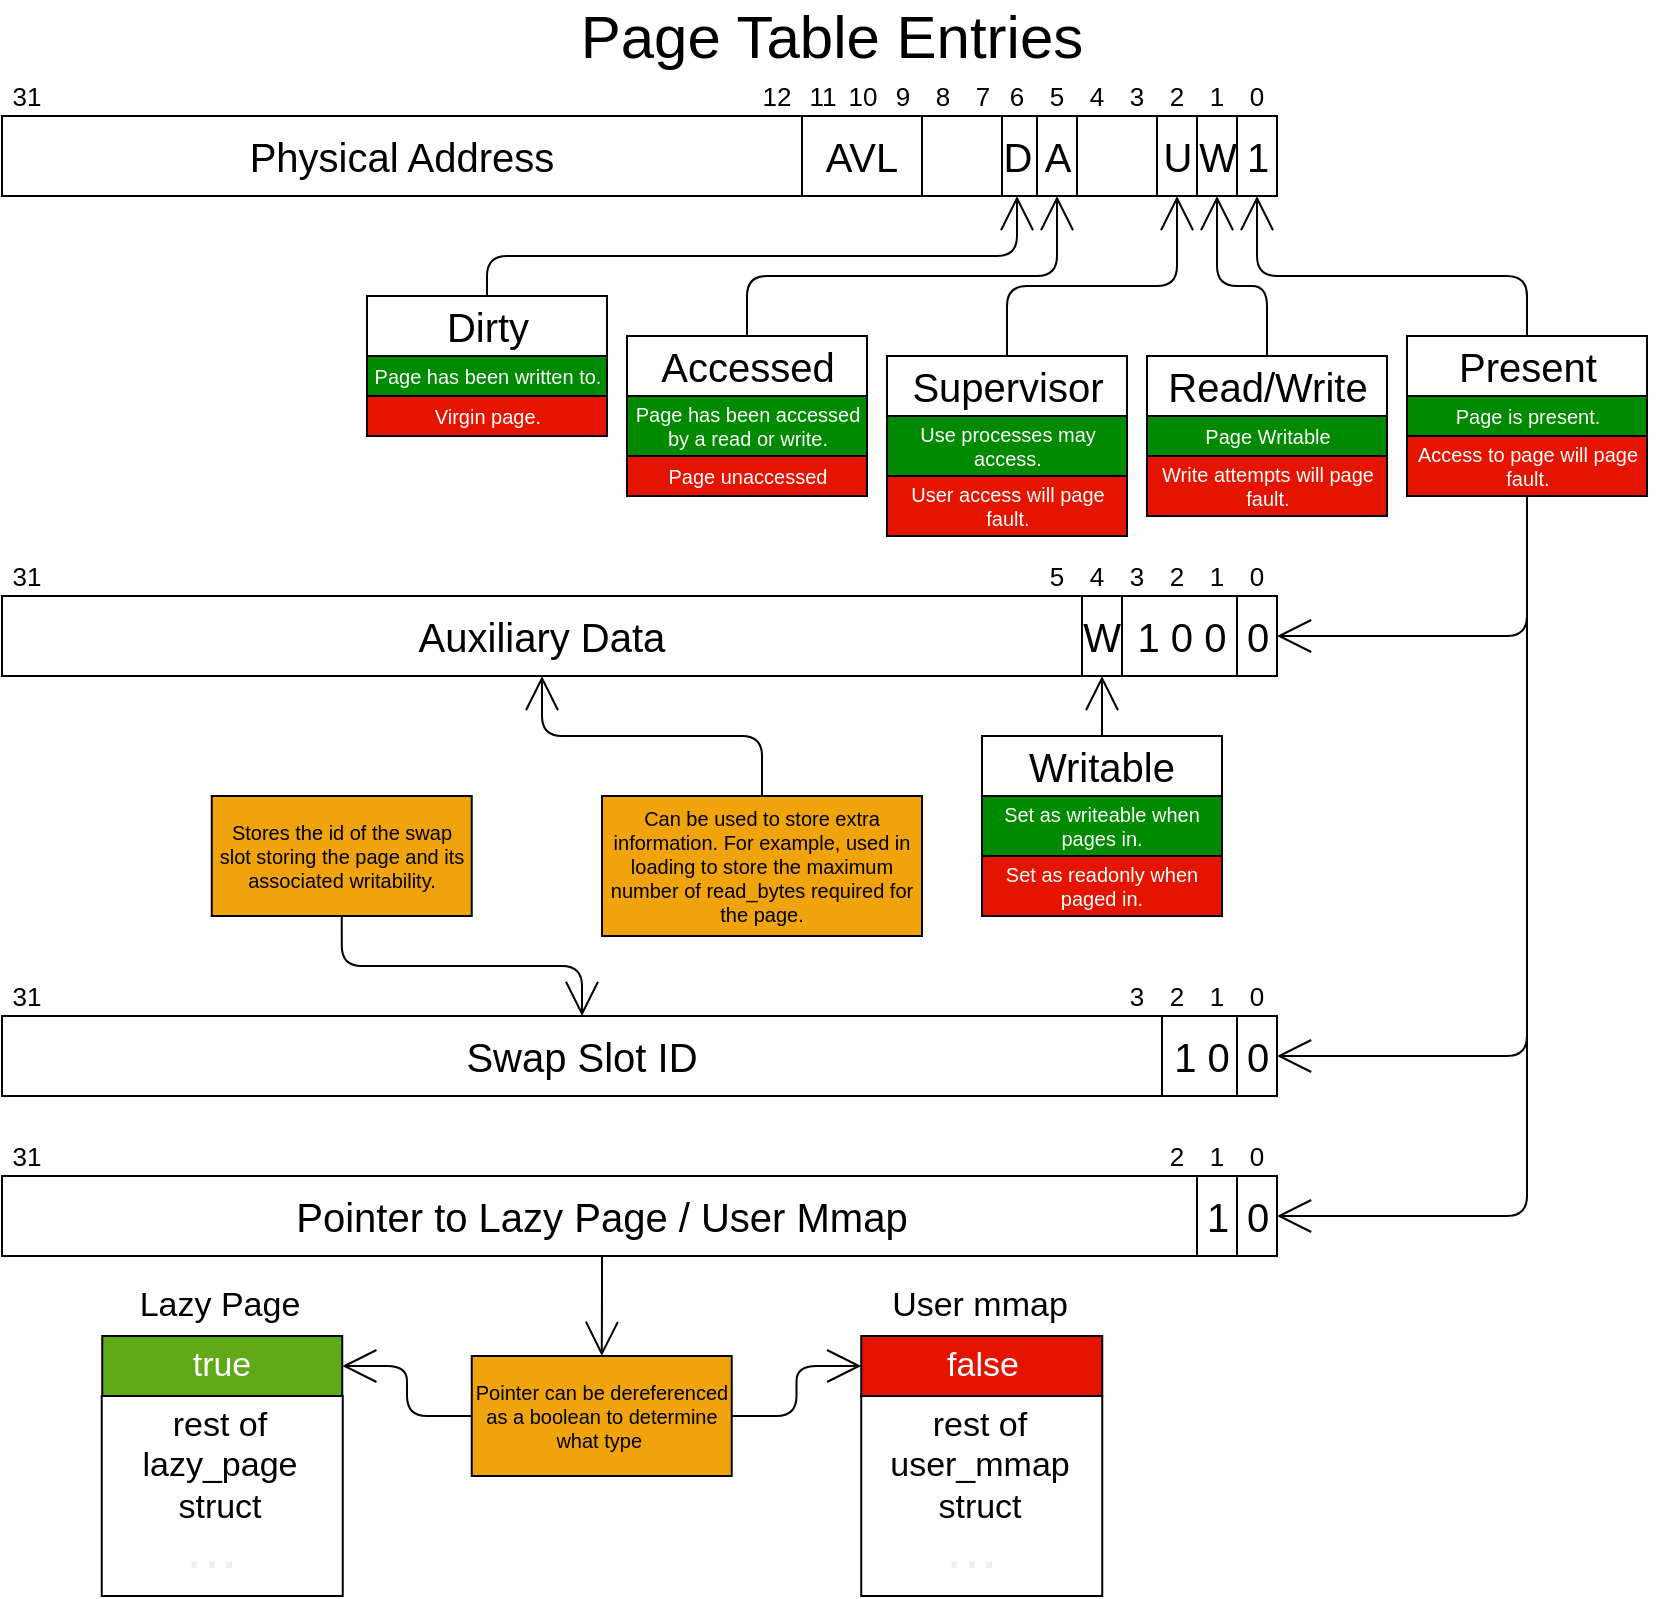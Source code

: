 <mxfile version="13.9.9" type="device"><diagram id="9B9COuPAdqvW3uFULZrX" name="Page-1"><mxGraphModel dx="1185" dy="685" grid="1" gridSize="10" guides="1" tooltips="1" connect="1" arrows="1" fold="1" page="1" pageScale="1" pageWidth="850" pageHeight="1100" math="0" shadow="0"><root><mxCell id="0"/><mxCell id="1" parent="0"/><mxCell id="2" value="Physical Address" style="rounded=0;whiteSpace=wrap;html=1;fontSize=20;align=center;" parent="1" vertex="1"><mxGeometry x="10" y="60" width="400" height="40" as="geometry"/></mxCell><mxCell id="3" value="AVL" style="rounded=0;whiteSpace=wrap;html=1;fontSize=20;align=center;" parent="1" vertex="1"><mxGeometry x="410" y="60" width="60" height="40" as="geometry"/></mxCell><mxCell id="4" style="edgeStyle=orthogonalEdgeStyle;rounded=1;orthogonalLoop=1;jettySize=auto;html=1;exitX=0.5;exitY=1;exitDx=0;exitDy=0;entryX=0.5;entryY=0;entryDx=0;entryDy=0;labelBackgroundColor=none;startArrow=open;startFill=0;startSize=15;endArrow=none;endFill=0;endSize=15;fontSize=10;" parent="1" source="5" target="27" edge="1"><mxGeometry relative="1" as="geometry"/></mxCell><mxCell id="5" value="D" style="rounded=0;whiteSpace=wrap;html=1;fontSize=20;align=center;" parent="1" vertex="1"><mxGeometry x="507.5" y="60" width="20" height="40" as="geometry"/></mxCell><mxCell id="6" style="edgeStyle=orthogonalEdgeStyle;rounded=1;orthogonalLoop=1;jettySize=auto;html=1;exitX=0.5;exitY=1;exitDx=0;exitDy=0;entryX=0.5;entryY=0;entryDx=0;entryDy=0;labelBackgroundColor=none;startArrow=open;startFill=0;startSize=15;endArrow=none;endFill=0;endSize=15;fontSize=10;" parent="1" source="7" target="15" edge="1"><mxGeometry relative="1" as="geometry"/></mxCell><mxCell id="7" value="A" style="rounded=0;whiteSpace=wrap;html=1;fontSize=20;align=center;" parent="1" vertex="1"><mxGeometry x="527.5" y="60" width="20" height="40" as="geometry"/></mxCell><mxCell id="8" style="edgeStyle=orthogonalEdgeStyle;rounded=1;orthogonalLoop=1;jettySize=auto;html=1;exitX=0.5;exitY=1;exitDx=0;exitDy=0;entryX=0.5;entryY=0;entryDx=0;entryDy=0;labelBackgroundColor=none;startArrow=open;startFill=0;startSize=15;endArrow=none;endFill=0;endSize=15;fontSize=10;" parent="1" source="9" target="31" edge="1"><mxGeometry relative="1" as="geometry"/></mxCell><mxCell id="9" value="U" style="rounded=0;whiteSpace=wrap;html=1;fontSize=20;align=center;" parent="1" vertex="1"><mxGeometry x="587.5" y="60" width="20" height="40" as="geometry"/></mxCell><mxCell id="10" style="edgeStyle=orthogonalEdgeStyle;rounded=1;orthogonalLoop=1;jettySize=auto;html=1;exitX=0.5;exitY=1;exitDx=0;exitDy=0;entryX=0.5;entryY=0;entryDx=0;entryDy=0;labelBackgroundColor=none;startArrow=open;startFill=0;startSize=15;endArrow=none;endFill=0;endSize=15;fontSize=10;" parent="1" source="11" target="23" edge="1"><mxGeometry relative="1" as="geometry"/></mxCell><mxCell id="11" value="W" style="rounded=0;whiteSpace=wrap;html=1;fontSize=20;align=center;" parent="1" vertex="1"><mxGeometry x="607.5" y="60" width="20" height="40" as="geometry"/></mxCell><mxCell id="12" style="edgeStyle=orthogonalEdgeStyle;rounded=1;orthogonalLoop=1;jettySize=auto;html=1;exitX=0.5;exitY=1;exitDx=0;exitDy=0;entryX=0.5;entryY=0;entryDx=0;entryDy=0;labelBackgroundColor=none;startArrow=open;startFill=0;startSize=15;endArrow=none;endFill=0;endSize=15;fontSize=10;" parent="1" source="13" target="19" edge="1"><mxGeometry relative="1" as="geometry"><Array as="points"><mxPoint x="638" y="140"/><mxPoint x="773" y="140"/></Array></mxGeometry></mxCell><mxCell id="13" value="1" style="rounded=0;whiteSpace=wrap;html=1;fontSize=20;align=center;" parent="1" vertex="1"><mxGeometry x="627.5" y="60" width="20" height="40" as="geometry"/></mxCell><mxCell id="14" value="" style="group" parent="1" vertex="1" connectable="0"><mxGeometry x="322.5" y="170" width="120" height="80" as="geometry"/></mxCell><mxCell id="15" value="Accessed" style="rounded=0;whiteSpace=wrap;html=1;fontSize=20;align=center;" parent="14" vertex="1"><mxGeometry width="120" height="30" as="geometry"/></mxCell><mxCell id="16" value="Page has been accessed by a read or write." style="rounded=0;whiteSpace=wrap;html=1;fontSize=10;align=center;fillColor=#008a00;fontColor=#ffffff;" parent="14" vertex="1"><mxGeometry y="30" width="120" height="30" as="geometry"/></mxCell><mxCell id="17" value="Page unaccessed" style="rounded=0;whiteSpace=wrap;html=1;fontSize=10;align=center;fillColor=#e51400;fontColor=#ffffff;" parent="14" vertex="1"><mxGeometry y="60" width="120" height="20" as="geometry"/></mxCell><mxCell id="18" value="" style="group" parent="1" vertex="1" connectable="0"><mxGeometry x="712.5" y="170" width="120" height="80" as="geometry"/></mxCell><mxCell id="19" value="Present" style="rounded=0;whiteSpace=wrap;html=1;fontSize=20;align=center;" parent="18" vertex="1"><mxGeometry width="120" height="30" as="geometry"/></mxCell><mxCell id="20" value="Page is present." style="rounded=0;whiteSpace=wrap;html=1;fontSize=10;align=center;fillColor=#008a00;fontColor=#ffffff;" parent="18" vertex="1"><mxGeometry y="30" width="120" height="20" as="geometry"/></mxCell><mxCell id="21" value="Access to page will page fault." style="rounded=0;whiteSpace=wrap;html=1;fontSize=10;align=center;fillColor=#e51400;fontColor=#ffffff;" parent="18" vertex="1"><mxGeometry y="50" width="120" height="30" as="geometry"/></mxCell><mxCell id="22" value="" style="group" parent="1" vertex="1" connectable="0"><mxGeometry x="582.5" y="180" width="120" height="80" as="geometry"/></mxCell><mxCell id="23" value="Read/Write" style="rounded=0;whiteSpace=wrap;html=1;fontSize=20;align=center;" parent="22" vertex="1"><mxGeometry width="120" height="30" as="geometry"/></mxCell><mxCell id="24" value="Page Writable" style="rounded=0;whiteSpace=wrap;html=1;fontSize=10;align=center;fillColor=#008a00;fontColor=#ffffff;" parent="22" vertex="1"><mxGeometry y="30" width="120" height="20" as="geometry"/></mxCell><mxCell id="25" value="Write attempts will page fault." style="rounded=0;whiteSpace=wrap;html=1;fontSize=10;align=center;fillColor=#e51400;fontColor=#ffffff;" parent="22" vertex="1"><mxGeometry y="50" width="120" height="30" as="geometry"/></mxCell><mxCell id="26" value="" style="group" parent="1" vertex="1" connectable="0"><mxGeometry x="192.5" y="150" width="120" height="70" as="geometry"/></mxCell><mxCell id="27" value="Dirty" style="rounded=0;whiteSpace=wrap;html=1;fontSize=20;align=center;" parent="26" vertex="1"><mxGeometry width="120" height="30" as="geometry"/></mxCell><mxCell id="28" value="Page has been written to." style="rounded=0;whiteSpace=wrap;html=1;fontSize=10;align=center;fillColor=#008a00;fontColor=#ffffff;" parent="26" vertex="1"><mxGeometry y="30" width="120" height="20" as="geometry"/></mxCell><mxCell id="29" value="Virgin page." style="rounded=0;whiteSpace=wrap;html=1;fontSize=10;align=center;fillColor=#e51400;fontColor=#ffffff;" parent="26" vertex="1"><mxGeometry y="50" width="120" height="20" as="geometry"/></mxCell><mxCell id="30" value="" style="group" parent="1" vertex="1" connectable="0"><mxGeometry x="452.5" y="180" width="120" height="90" as="geometry"/></mxCell><mxCell id="31" value="Supervisor" style="rounded=0;whiteSpace=wrap;html=1;fontSize=20;align=center;" parent="30" vertex="1"><mxGeometry width="120" height="30" as="geometry"/></mxCell><mxCell id="32" value="Use processes may access." style="rounded=0;whiteSpace=wrap;html=1;fontSize=10;align=center;fillColor=#008a00;fontColor=#ffffff;" parent="30" vertex="1"><mxGeometry y="30" width="120" height="30" as="geometry"/></mxCell><mxCell id="33" value="User access will page fault." style="rounded=0;whiteSpace=wrap;html=1;fontSize=10;align=center;fillColor=#e51400;fontColor=#ffffff;" parent="30" vertex="1"><mxGeometry y="60" width="120" height="30" as="geometry"/></mxCell><mxCell id="36" value="0" style="text;html=1;strokeColor=none;fillColor=none;align=center;verticalAlign=middle;whiteSpace=wrap;rounded=0;fontSize=13;" parent="1" vertex="1"><mxGeometry x="625" y="40" width="25" height="20" as="geometry"/></mxCell><mxCell id="37" value="1" style="text;html=1;strokeColor=none;fillColor=none;align=center;verticalAlign=middle;whiteSpace=wrap;rounded=0;fontSize=13;" parent="1" vertex="1"><mxGeometry x="605" y="40" width="25" height="20" as="geometry"/></mxCell><mxCell id="38" value="2" style="text;html=1;strokeColor=none;fillColor=none;align=center;verticalAlign=middle;whiteSpace=wrap;rounded=0;fontSize=13;" parent="1" vertex="1"><mxGeometry x="585" y="40" width="25" height="20" as="geometry"/></mxCell><mxCell id="39" value="3" style="text;html=1;strokeColor=none;fillColor=none;align=center;verticalAlign=middle;whiteSpace=wrap;rounded=0;fontSize=13;" parent="1" vertex="1"><mxGeometry x="565" y="40" width="25" height="20" as="geometry"/></mxCell><mxCell id="40" value="4" style="text;html=1;strokeColor=none;fillColor=none;align=center;verticalAlign=middle;whiteSpace=wrap;rounded=0;fontSize=13;" parent="1" vertex="1"><mxGeometry x="545" y="40" width="25" height="20" as="geometry"/></mxCell><mxCell id="41" value="5" style="text;html=1;strokeColor=none;fillColor=none;align=center;verticalAlign=middle;whiteSpace=wrap;rounded=0;fontSize=13;" parent="1" vertex="1"><mxGeometry x="525" y="40" width="25" height="20" as="geometry"/></mxCell><mxCell id="42" value="6" style="text;html=1;strokeColor=none;fillColor=none;align=center;verticalAlign=middle;whiteSpace=wrap;rounded=0;fontSize=13;" parent="1" vertex="1"><mxGeometry x="505" y="40" width="25" height="20" as="geometry"/></mxCell><mxCell id="43" value="7" style="text;html=1;strokeColor=none;fillColor=none;align=center;verticalAlign=middle;whiteSpace=wrap;rounded=0;fontSize=13;" parent="1" vertex="1"><mxGeometry x="487.5" y="40" width="25" height="20" as="geometry"/></mxCell><mxCell id="44" value="8" style="text;html=1;strokeColor=none;fillColor=none;align=center;verticalAlign=middle;whiteSpace=wrap;rounded=0;fontSize=13;" parent="1" vertex="1"><mxGeometry x="467.5" y="40" width="25" height="20" as="geometry"/></mxCell><mxCell id="45" value="9" style="text;html=1;strokeColor=none;fillColor=none;align=center;verticalAlign=middle;whiteSpace=wrap;rounded=0;fontSize=13;" parent="1" vertex="1"><mxGeometry x="447.5" y="40" width="25" height="20" as="geometry"/></mxCell><mxCell id="46" value="10" style="text;html=1;strokeColor=none;fillColor=none;align=center;verticalAlign=middle;whiteSpace=wrap;rounded=0;fontSize=13;" parent="1" vertex="1"><mxGeometry x="427.5" y="40" width="25" height="20" as="geometry"/></mxCell><mxCell id="47" value="11" style="text;html=1;strokeColor=none;fillColor=none;align=center;verticalAlign=middle;whiteSpace=wrap;rounded=0;fontSize=13;" parent="1" vertex="1"><mxGeometry x="407.5" y="40" width="25" height="20" as="geometry"/></mxCell><mxCell id="48" value="" style="rounded=0;whiteSpace=wrap;html=1;fontSize=20;align=center;" parent="1" vertex="1"><mxGeometry x="547.5" y="60" width="40" height="40" as="geometry"/></mxCell><mxCell id="49" value="" style="rounded=0;whiteSpace=wrap;html=1;fontSize=20;align=center;" parent="1" vertex="1"><mxGeometry x="470" y="60" width="40" height="40" as="geometry"/></mxCell><mxCell id="50" value="Page Table Entries" style="text;html=1;strokeColor=none;fillColor=none;align=center;verticalAlign=middle;whiteSpace=wrap;rounded=0;fontSize=30;" parent="1" vertex="1"><mxGeometry x="10" y="10" width="830" height="20" as="geometry"/></mxCell><mxCell id="51" value="31" style="text;html=1;strokeColor=none;fillColor=none;align=center;verticalAlign=middle;whiteSpace=wrap;rounded=0;fontSize=13;" parent="1" vertex="1"><mxGeometry x="10" y="40" width="25" height="20" as="geometry"/></mxCell><mxCell id="52" value="12" style="text;html=1;strokeColor=none;fillColor=none;align=center;verticalAlign=middle;whiteSpace=wrap;rounded=0;fontSize=13;" parent="1" vertex="1"><mxGeometry x="385" y="40" width="25" height="20" as="geometry"/></mxCell><mxCell id="53" value="Auxiliary Data" style="rounded=0;whiteSpace=wrap;html=1;fontSize=20;align=center;" parent="1" vertex="1"><mxGeometry x="10" y="300" width="540" height="40" as="geometry"/></mxCell><mxCell id="60" value="1 0 0" style="rounded=0;whiteSpace=wrap;html=1;fontSize=20;align=center;" parent="1" vertex="1"><mxGeometry x="570" y="300" width="60" height="40" as="geometry"/></mxCell><mxCell id="64" value="0" style="rounded=0;whiteSpace=wrap;html=1;fontSize=20;align=center;" parent="1" vertex="1"><mxGeometry x="627.5" y="300" width="20" height="40" as="geometry"/></mxCell><mxCell id="87" value="0" style="text;html=1;strokeColor=none;fillColor=none;align=center;verticalAlign=middle;whiteSpace=wrap;rounded=0;fontSize=13;" parent="1" vertex="1"><mxGeometry x="625" y="280" width="25" height="20" as="geometry"/></mxCell><mxCell id="88" value="1" style="text;html=1;strokeColor=none;fillColor=none;align=center;verticalAlign=middle;whiteSpace=wrap;rounded=0;fontSize=13;" parent="1" vertex="1"><mxGeometry x="605" y="280" width="25" height="20" as="geometry"/></mxCell><mxCell id="89" value="2" style="text;html=1;strokeColor=none;fillColor=none;align=center;verticalAlign=middle;whiteSpace=wrap;rounded=0;fontSize=13;" parent="1" vertex="1"><mxGeometry x="585" y="280" width="25" height="20" as="geometry"/></mxCell><mxCell id="90" value="3" style="text;html=1;strokeColor=none;fillColor=none;align=center;verticalAlign=middle;whiteSpace=wrap;rounded=0;fontSize=13;" parent="1" vertex="1"><mxGeometry x="565" y="280" width="25" height="20" as="geometry"/></mxCell><mxCell id="91" value="4" style="text;html=1;strokeColor=none;fillColor=none;align=center;verticalAlign=middle;whiteSpace=wrap;rounded=0;fontSize=13;" parent="1" vertex="1"><mxGeometry x="545" y="280" width="25" height="20" as="geometry"/></mxCell><mxCell id="92" value="5" style="text;html=1;strokeColor=none;fillColor=none;align=center;verticalAlign=middle;whiteSpace=wrap;rounded=0;fontSize=13;" parent="1" vertex="1"><mxGeometry x="525" y="280" width="25" height="20" as="geometry"/></mxCell><mxCell id="102" value="31" style="text;html=1;strokeColor=none;fillColor=none;align=center;verticalAlign=middle;whiteSpace=wrap;rounded=0;fontSize=13;" parent="1" vertex="1"><mxGeometry x="10" y="280" width="25" height="20" as="geometry"/></mxCell><mxCell id="127" value="W" style="rounded=0;whiteSpace=wrap;html=1;fontSize=20;align=center;" parent="1" vertex="1"><mxGeometry x="550" y="300" width="20" height="40" as="geometry"/></mxCell><mxCell id="128" value="Swap Slot ID" style="rounded=0;whiteSpace=wrap;html=1;fontSize=20;align=center;" parent="1" vertex="1"><mxGeometry x="10" y="510" width="580" height="40" as="geometry"/></mxCell><mxCell id="129" value="1 0" style="rounded=0;whiteSpace=wrap;html=1;fontSize=20;align=center;" parent="1" vertex="1"><mxGeometry x="590" y="510" width="40" height="40" as="geometry"/></mxCell><mxCell id="130" value="0" style="rounded=0;whiteSpace=wrap;html=1;fontSize=20;align=center;" parent="1" vertex="1"><mxGeometry x="627.5" y="510" width="20" height="40" as="geometry"/></mxCell><mxCell id="131" value="0" style="text;html=1;strokeColor=none;fillColor=none;align=center;verticalAlign=middle;whiteSpace=wrap;rounded=0;fontSize=13;" parent="1" vertex="1"><mxGeometry x="625" y="490" width="25" height="20" as="geometry"/></mxCell><mxCell id="132" value="1" style="text;html=1;strokeColor=none;fillColor=none;align=center;verticalAlign=middle;whiteSpace=wrap;rounded=0;fontSize=13;" parent="1" vertex="1"><mxGeometry x="605" y="490" width="25" height="20" as="geometry"/></mxCell><mxCell id="133" value="2" style="text;html=1;strokeColor=none;fillColor=none;align=center;verticalAlign=middle;whiteSpace=wrap;rounded=0;fontSize=13;" parent="1" vertex="1"><mxGeometry x="585" y="490" width="25" height="20" as="geometry"/></mxCell><mxCell id="134" value="3" style="text;html=1;strokeColor=none;fillColor=none;align=center;verticalAlign=middle;whiteSpace=wrap;rounded=0;fontSize=13;" parent="1" vertex="1"><mxGeometry x="565" y="490" width="25" height="20" as="geometry"/></mxCell><mxCell id="143" value="31" style="text;html=1;strokeColor=none;fillColor=none;align=center;verticalAlign=middle;whiteSpace=wrap;rounded=0;fontSize=13;" parent="1" vertex="1"><mxGeometry x="10" y="490" width="25" height="20" as="geometry"/></mxCell><mxCell id="194" style="edgeStyle=orthogonalEdgeStyle;html=1;exitX=0.5;exitY=1;exitDx=0;exitDy=0;entryX=0.5;entryY=0;entryDx=0;entryDy=0;fontSize=31;endArrow=open;endFill=0;startSize=15;endSize=15;" parent="1" source="148" target="179" edge="1"><mxGeometry relative="1" as="geometry"/></mxCell><mxCell id="148" value="Pointer to Lazy Page / User Mmap" style="rounded=0;whiteSpace=wrap;html=1;fontSize=20;align=center;" parent="1" vertex="1"><mxGeometry x="10" y="590" width="600" height="40" as="geometry"/></mxCell><mxCell id="149" value="1" style="rounded=0;whiteSpace=wrap;html=1;fontSize=20;align=center;" parent="1" vertex="1"><mxGeometry x="607.5" y="590" width="20" height="40" as="geometry"/></mxCell><mxCell id="150" value="0" style="rounded=0;whiteSpace=wrap;html=1;fontSize=20;align=center;" parent="1" vertex="1"><mxGeometry x="627.5" y="590" width="20" height="40" as="geometry"/></mxCell><mxCell id="151" value="0" style="text;html=1;strokeColor=none;fillColor=none;align=center;verticalAlign=middle;whiteSpace=wrap;rounded=0;fontSize=13;" parent="1" vertex="1"><mxGeometry x="625" y="570" width="25" height="20" as="geometry"/></mxCell><mxCell id="152" value="1" style="text;html=1;strokeColor=none;fillColor=none;align=center;verticalAlign=middle;whiteSpace=wrap;rounded=0;fontSize=13;" parent="1" vertex="1"><mxGeometry x="605" y="570" width="25" height="20" as="geometry"/></mxCell><mxCell id="153" value="2" style="text;html=1;strokeColor=none;fillColor=none;align=center;verticalAlign=middle;whiteSpace=wrap;rounded=0;fontSize=13;" parent="1" vertex="1"><mxGeometry x="585" y="570" width="25" height="20" as="geometry"/></mxCell><mxCell id="155" value="31" style="text;html=1;strokeColor=none;fillColor=none;align=center;verticalAlign=middle;whiteSpace=wrap;rounded=0;fontSize=13;" parent="1" vertex="1"><mxGeometry x="10" y="570" width="25" height="20" as="geometry"/></mxCell><mxCell id="156" style="edgeStyle=orthogonalEdgeStyle;html=1;exitX=0.5;exitY=1;exitDx=0;exitDy=0;entryX=1;entryY=0.5;entryDx=0;entryDy=0;startSize=15;endSize=15;endArrow=open;endFill=0;" parent="1" source="21" target="64" edge="1"><mxGeometry relative="1" as="geometry"/></mxCell><mxCell id="157" style="edgeStyle=orthogonalEdgeStyle;html=1;exitX=0.5;exitY=1;exitDx=0;exitDy=0;entryX=1;entryY=0.5;entryDx=0;entryDy=0;endArrow=open;endFill=0;startSize=15;endSize=15;" parent="1" source="21" target="130" edge="1"><mxGeometry relative="1" as="geometry"/></mxCell><mxCell id="158" style="edgeStyle=orthogonalEdgeStyle;html=1;exitX=0.5;exitY=1;exitDx=0;exitDy=0;entryX=1;entryY=0.5;entryDx=0;entryDy=0;endArrow=open;endFill=0;startSize=15;endSize=15;" parent="1" source="21" target="150" edge="1"><mxGeometry relative="1" as="geometry"/></mxCell><mxCell id="163" style="edgeStyle=orthogonalEdgeStyle;html=1;exitX=0.5;exitY=0;exitDx=0;exitDy=0;entryX=0.5;entryY=1;entryDx=0;entryDy=0;endArrow=open;endFill=0;startSize=15;endSize=15;" parent="1" source="160" target="127" edge="1"><mxGeometry relative="1" as="geometry"/></mxCell><mxCell id="164" value="" style="group" parent="1" vertex="1" connectable="0"><mxGeometry x="500" y="370" width="120" height="90" as="geometry"/></mxCell><mxCell id="160" value="Writable" style="rounded=0;whiteSpace=wrap;html=1;fontSize=20;align=center;" parent="164" vertex="1"><mxGeometry width="120" height="30" as="geometry"/></mxCell><mxCell id="161" value="Set as writeable when pages in." style="rounded=0;whiteSpace=wrap;html=1;fontSize=10;align=center;fillColor=#008a00;fontColor=#ffffff;" parent="164" vertex="1"><mxGeometry y="30" width="120" height="30" as="geometry"/></mxCell><mxCell id="162" value="Set as readonly when paged in." style="rounded=0;whiteSpace=wrap;html=1;fontSize=10;align=center;fillColor=#e51400;fontColor=#ffffff;" parent="164" vertex="1"><mxGeometry y="60" width="120" height="30" as="geometry"/></mxCell><mxCell id="174" style="edgeStyle=orthogonalEdgeStyle;html=1;exitX=0.5;exitY=0;exitDx=0;exitDy=0;entryX=0.5;entryY=1;entryDx=0;entryDy=0;endArrow=open;endFill=0;startSize=15;endSize=15;" parent="1" source="168" target="53" edge="1"><mxGeometry relative="1" as="geometry"><mxPoint x="280" y="370" as="sourcePoint"/></mxGeometry></mxCell><mxCell id="168" value="Can be used to store extra information. For example, used in loading to store the maximum number of read_bytes required for the page." style="rounded=0;whiteSpace=wrap;html=1;fontSize=10;align=center;fillColor=#f0a30a;fontColor=#000000;" parent="1" vertex="1"><mxGeometry x="310" y="400" width="160" height="70" as="geometry"/></mxCell><mxCell id="198" style="edgeStyle=orthogonalEdgeStyle;html=1;exitX=0.5;exitY=1;exitDx=0;exitDy=0;entryX=0.5;entryY=0;entryDx=0;entryDy=0;fontSize=31;endArrow=open;endFill=0;startSize=15;endSize=15;" parent="1" source="177" target="128" edge="1"><mxGeometry relative="1" as="geometry"/></mxCell><mxCell id="177" value="Stores the id of the swap slot storing the page and its associated writability." style="rounded=0;whiteSpace=wrap;html=1;fontSize=10;align=center;fillColor=#f0a30a;fontColor=#000000;" parent="1" vertex="1"><mxGeometry x="114.87" y="400" width="130" height="60" as="geometry"/></mxCell><mxCell id="195" style="edgeStyle=orthogonalEdgeStyle;html=1;exitX=1;exitY=0.5;exitDx=0;exitDy=0;entryX=0;entryY=0.5;entryDx=0;entryDy=0;fontSize=31;endArrow=open;endFill=0;startSize=15;endSize=15;" parent="1" source="179" target="183" edge="1"><mxGeometry relative="1" as="geometry"/></mxCell><mxCell id="196" style="edgeStyle=orthogonalEdgeStyle;html=1;exitX=0;exitY=0.5;exitDx=0;exitDy=0;entryX=1;entryY=0.5;entryDx=0;entryDy=0;fontSize=31;endArrow=open;endFill=0;startSize=15;endSize=15;" parent="1" source="179" target="186" edge="1"><mxGeometry relative="1" as="geometry"/></mxCell><mxCell id="179" value="Pointer can be dereferenced as a boolean to determine what type&amp;nbsp;" style="rounded=0;whiteSpace=wrap;html=1;fontSize=10;align=center;fillColor=#f0a30a;fontColor=#000000;" parent="1" vertex="1"><mxGeometry x="244.87" y="680" width="130" height="60" as="geometry"/></mxCell><mxCell id="181" value="" style="rounded=0;whiteSpace=wrap;html=1;fontSize=20;align=center;" parent="1" vertex="1"><mxGeometry x="439.62" y="700" width="120.5" height="100" as="geometry"/></mxCell><mxCell id="183" value="false" style="rounded=0;whiteSpace=wrap;html=1;fontSize=17;align=center;fillColor=#e51400;fontColor=#ffffff;" parent="1" vertex="1"><mxGeometry x="439.62" y="670" width="120.5" height="30" as="geometry"/></mxCell><mxCell id="186" value="true" style="rounded=0;whiteSpace=wrap;html=1;fontSize=17;align=center;fillColor=#60a917;fontColor=#ffffff;" parent="1" vertex="1"><mxGeometry x="60.12" y="670" width="120" height="30" as="geometry"/></mxCell><mxCell id="187" value="Lazy Page" style="text;html=1;strokeColor=none;fillColor=none;align=center;verticalAlign=middle;whiteSpace=wrap;rounded=0;fontSize=17;" parent="1" vertex="1"><mxGeometry x="60.12" y="640" width="118" height="30" as="geometry"/></mxCell><mxCell id="188" value="User mmap" style="text;html=1;strokeColor=none;fillColor=none;align=center;verticalAlign=middle;whiteSpace=wrap;rounded=0;fontSize=17;" parent="1" vertex="1"><mxGeometry x="439.62" y="640" width="118" height="30" as="geometry"/></mxCell><mxCell id="189" value="rest of user_mmap struct" style="text;html=1;strokeColor=none;fillColor=none;align=center;verticalAlign=middle;whiteSpace=wrap;rounded=0;fontSize=17;" parent="1" vertex="1"><mxGeometry x="439.62" y="720" width="118" height="30" as="geometry"/></mxCell><mxCell id="190" value="&lt;span style=&quot;color: rgb(240, 240, 240); font-family: helvetica; font-size: 31px; font-style: normal; font-weight: 400; letter-spacing: normal; text-align: center; text-indent: 0px; text-transform: none; word-spacing: 0px; display: inline; float: none;&quot;&gt;...&lt;/span&gt;" style="text;whiteSpace=wrap;html=1;fontSize=31;" parent="1" vertex="1"><mxGeometry x="479.87" y="750" width="32.5" height="40" as="geometry"/></mxCell><mxCell id="191" value="" style="rounded=0;whiteSpace=wrap;html=1;fontSize=20;align=center;" parent="1" vertex="1"><mxGeometry x="59.87" y="700" width="120.5" height="100" as="geometry"/></mxCell><mxCell id="192" value="rest of lazy_page struct" style="text;html=1;strokeColor=none;fillColor=none;align=center;verticalAlign=middle;whiteSpace=wrap;rounded=0;fontSize=17;" parent="1" vertex="1"><mxGeometry x="59.87" y="720" width="118" height="30" as="geometry"/></mxCell><mxCell id="193" value="&lt;span style=&quot;color: rgb(240, 240, 240); font-family: helvetica; font-size: 31px; font-style: normal; font-weight: 400; letter-spacing: normal; text-align: center; text-indent: 0px; text-transform: none; word-spacing: 0px; display: inline; float: none;&quot;&gt;...&lt;/span&gt;" style="text;whiteSpace=wrap;html=1;fontSize=31;" parent="1" vertex="1"><mxGeometry x="100.12" y="750" width="32.5" height="40" as="geometry"/></mxCell></root></mxGraphModel></diagram></mxfile>